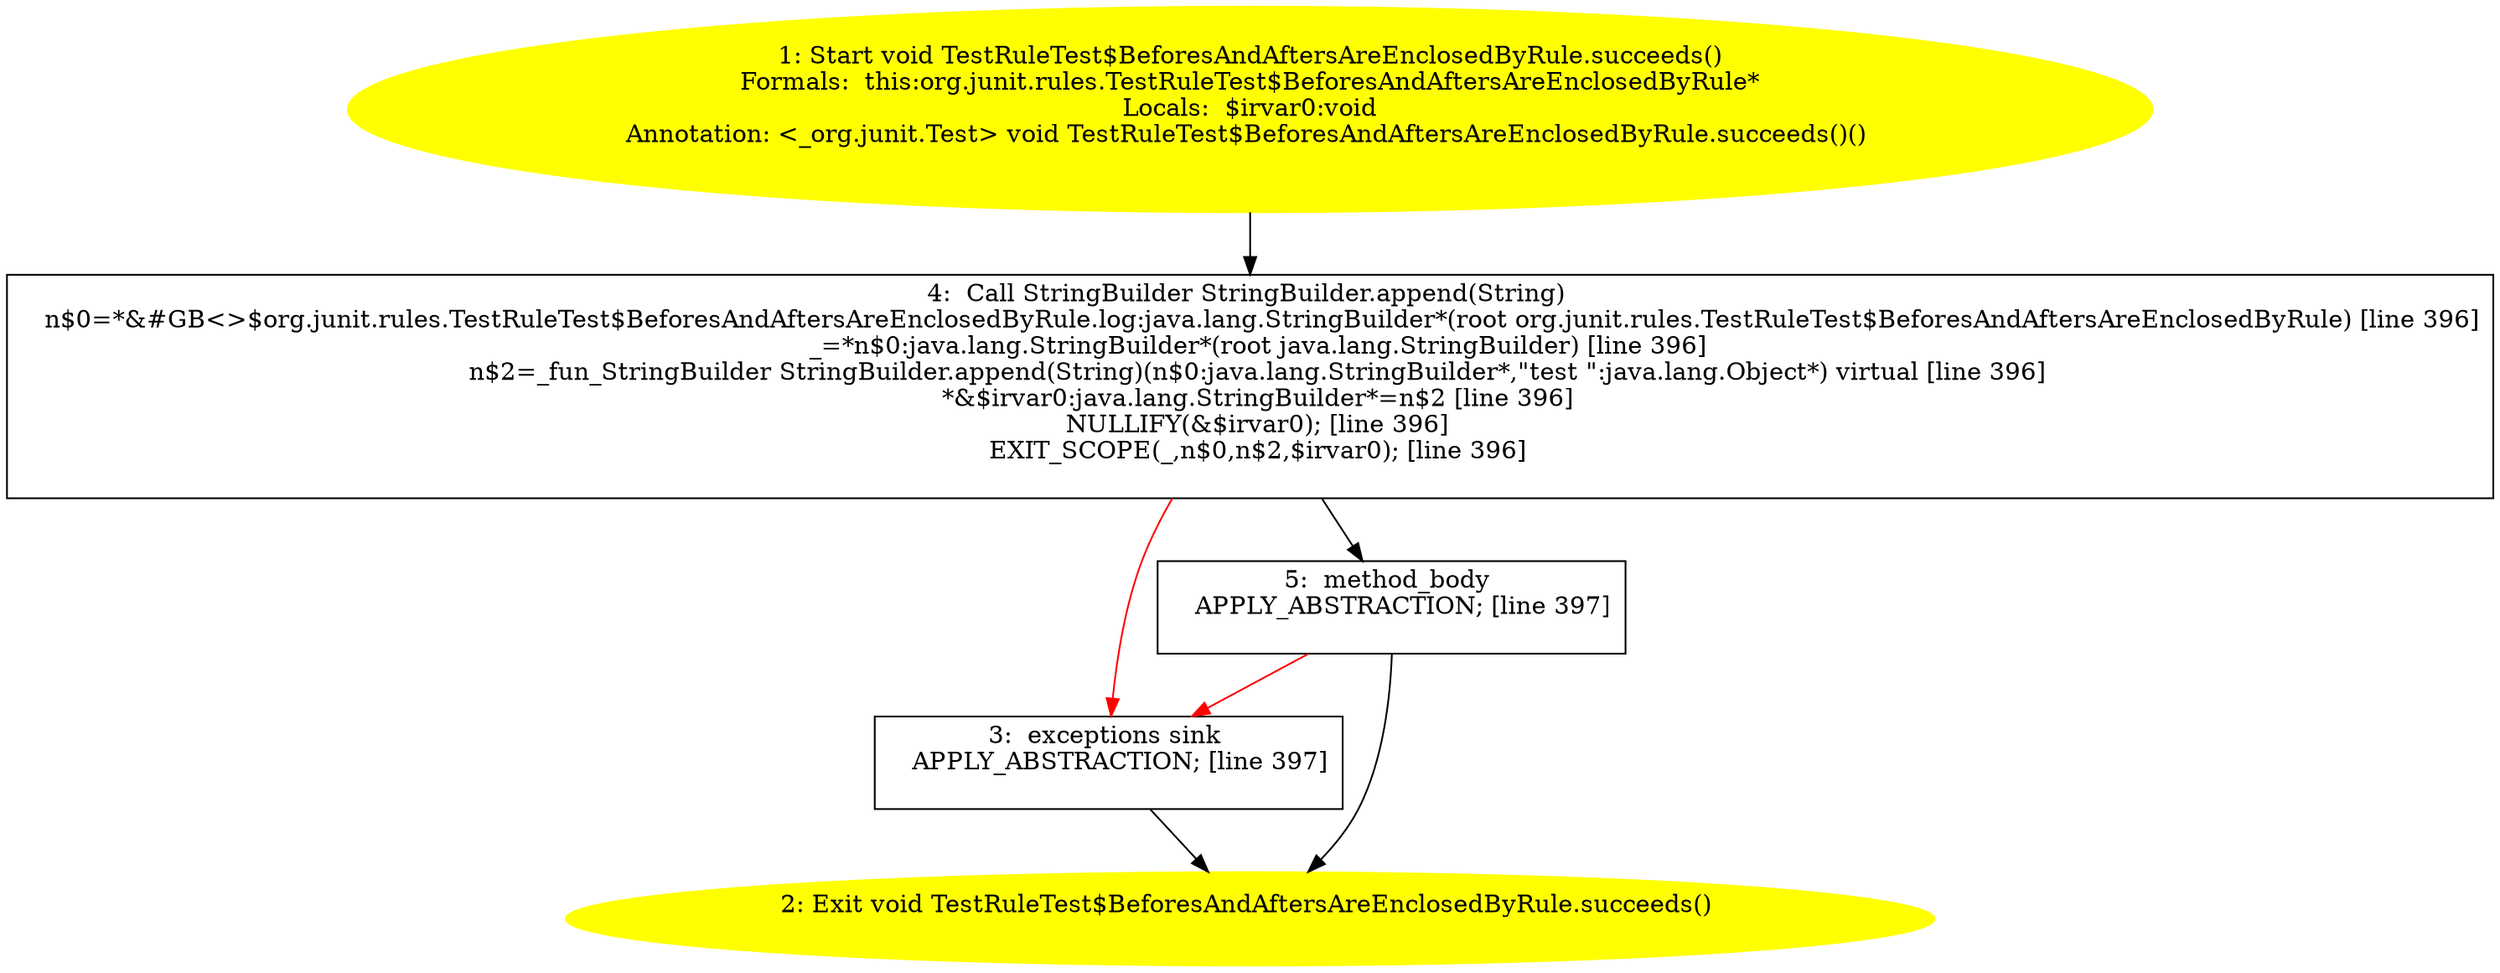 /* @generated */
digraph cfg {
"org.junit.rules.TestRuleTest$BeforesAndAftersAreEnclosedByRule.succeeds():void.1948bc6caa405f8a833dffbbfbfb628f_1" [label="1: Start void TestRuleTest$BeforesAndAftersAreEnclosedByRule.succeeds()\nFormals:  this:org.junit.rules.TestRuleTest$BeforesAndAftersAreEnclosedByRule*\nLocals:  $irvar0:void\nAnnotation: <_org.junit.Test> void TestRuleTest$BeforesAndAftersAreEnclosedByRule.succeeds()() \n  " color=yellow style=filled]
	

	 "org.junit.rules.TestRuleTest$BeforesAndAftersAreEnclosedByRule.succeeds():void.1948bc6caa405f8a833dffbbfbfb628f_1" -> "org.junit.rules.TestRuleTest$BeforesAndAftersAreEnclosedByRule.succeeds():void.1948bc6caa405f8a833dffbbfbfb628f_4" ;
"org.junit.rules.TestRuleTest$BeforesAndAftersAreEnclosedByRule.succeeds():void.1948bc6caa405f8a833dffbbfbfb628f_2" [label="2: Exit void TestRuleTest$BeforesAndAftersAreEnclosedByRule.succeeds() \n  " color=yellow style=filled]
	

"org.junit.rules.TestRuleTest$BeforesAndAftersAreEnclosedByRule.succeeds():void.1948bc6caa405f8a833dffbbfbfb628f_3" [label="3:  exceptions sink \n   APPLY_ABSTRACTION; [line 397]\n " shape="box"]
	

	 "org.junit.rules.TestRuleTest$BeforesAndAftersAreEnclosedByRule.succeeds():void.1948bc6caa405f8a833dffbbfbfb628f_3" -> "org.junit.rules.TestRuleTest$BeforesAndAftersAreEnclosedByRule.succeeds():void.1948bc6caa405f8a833dffbbfbfb628f_2" ;
"org.junit.rules.TestRuleTest$BeforesAndAftersAreEnclosedByRule.succeeds():void.1948bc6caa405f8a833dffbbfbfb628f_4" [label="4:  Call StringBuilder StringBuilder.append(String) \n   n$0=*&#GB<>$org.junit.rules.TestRuleTest$BeforesAndAftersAreEnclosedByRule.log:java.lang.StringBuilder*(root org.junit.rules.TestRuleTest$BeforesAndAftersAreEnclosedByRule) [line 396]\n  _=*n$0:java.lang.StringBuilder*(root java.lang.StringBuilder) [line 396]\n  n$2=_fun_StringBuilder StringBuilder.append(String)(n$0:java.lang.StringBuilder*,\"test \":java.lang.Object*) virtual [line 396]\n  *&$irvar0:java.lang.StringBuilder*=n$2 [line 396]\n  NULLIFY(&$irvar0); [line 396]\n  EXIT_SCOPE(_,n$0,n$2,$irvar0); [line 396]\n " shape="box"]
	

	 "org.junit.rules.TestRuleTest$BeforesAndAftersAreEnclosedByRule.succeeds():void.1948bc6caa405f8a833dffbbfbfb628f_4" -> "org.junit.rules.TestRuleTest$BeforesAndAftersAreEnclosedByRule.succeeds():void.1948bc6caa405f8a833dffbbfbfb628f_5" ;
	 "org.junit.rules.TestRuleTest$BeforesAndAftersAreEnclosedByRule.succeeds():void.1948bc6caa405f8a833dffbbfbfb628f_4" -> "org.junit.rules.TestRuleTest$BeforesAndAftersAreEnclosedByRule.succeeds():void.1948bc6caa405f8a833dffbbfbfb628f_3" [color="red" ];
"org.junit.rules.TestRuleTest$BeforesAndAftersAreEnclosedByRule.succeeds():void.1948bc6caa405f8a833dffbbfbfb628f_5" [label="5:  method_body \n   APPLY_ABSTRACTION; [line 397]\n " shape="box"]
	

	 "org.junit.rules.TestRuleTest$BeforesAndAftersAreEnclosedByRule.succeeds():void.1948bc6caa405f8a833dffbbfbfb628f_5" -> "org.junit.rules.TestRuleTest$BeforesAndAftersAreEnclosedByRule.succeeds():void.1948bc6caa405f8a833dffbbfbfb628f_2" ;
	 "org.junit.rules.TestRuleTest$BeforesAndAftersAreEnclosedByRule.succeeds():void.1948bc6caa405f8a833dffbbfbfb628f_5" -> "org.junit.rules.TestRuleTest$BeforesAndAftersAreEnclosedByRule.succeeds():void.1948bc6caa405f8a833dffbbfbfb628f_3" [color="red" ];
}
